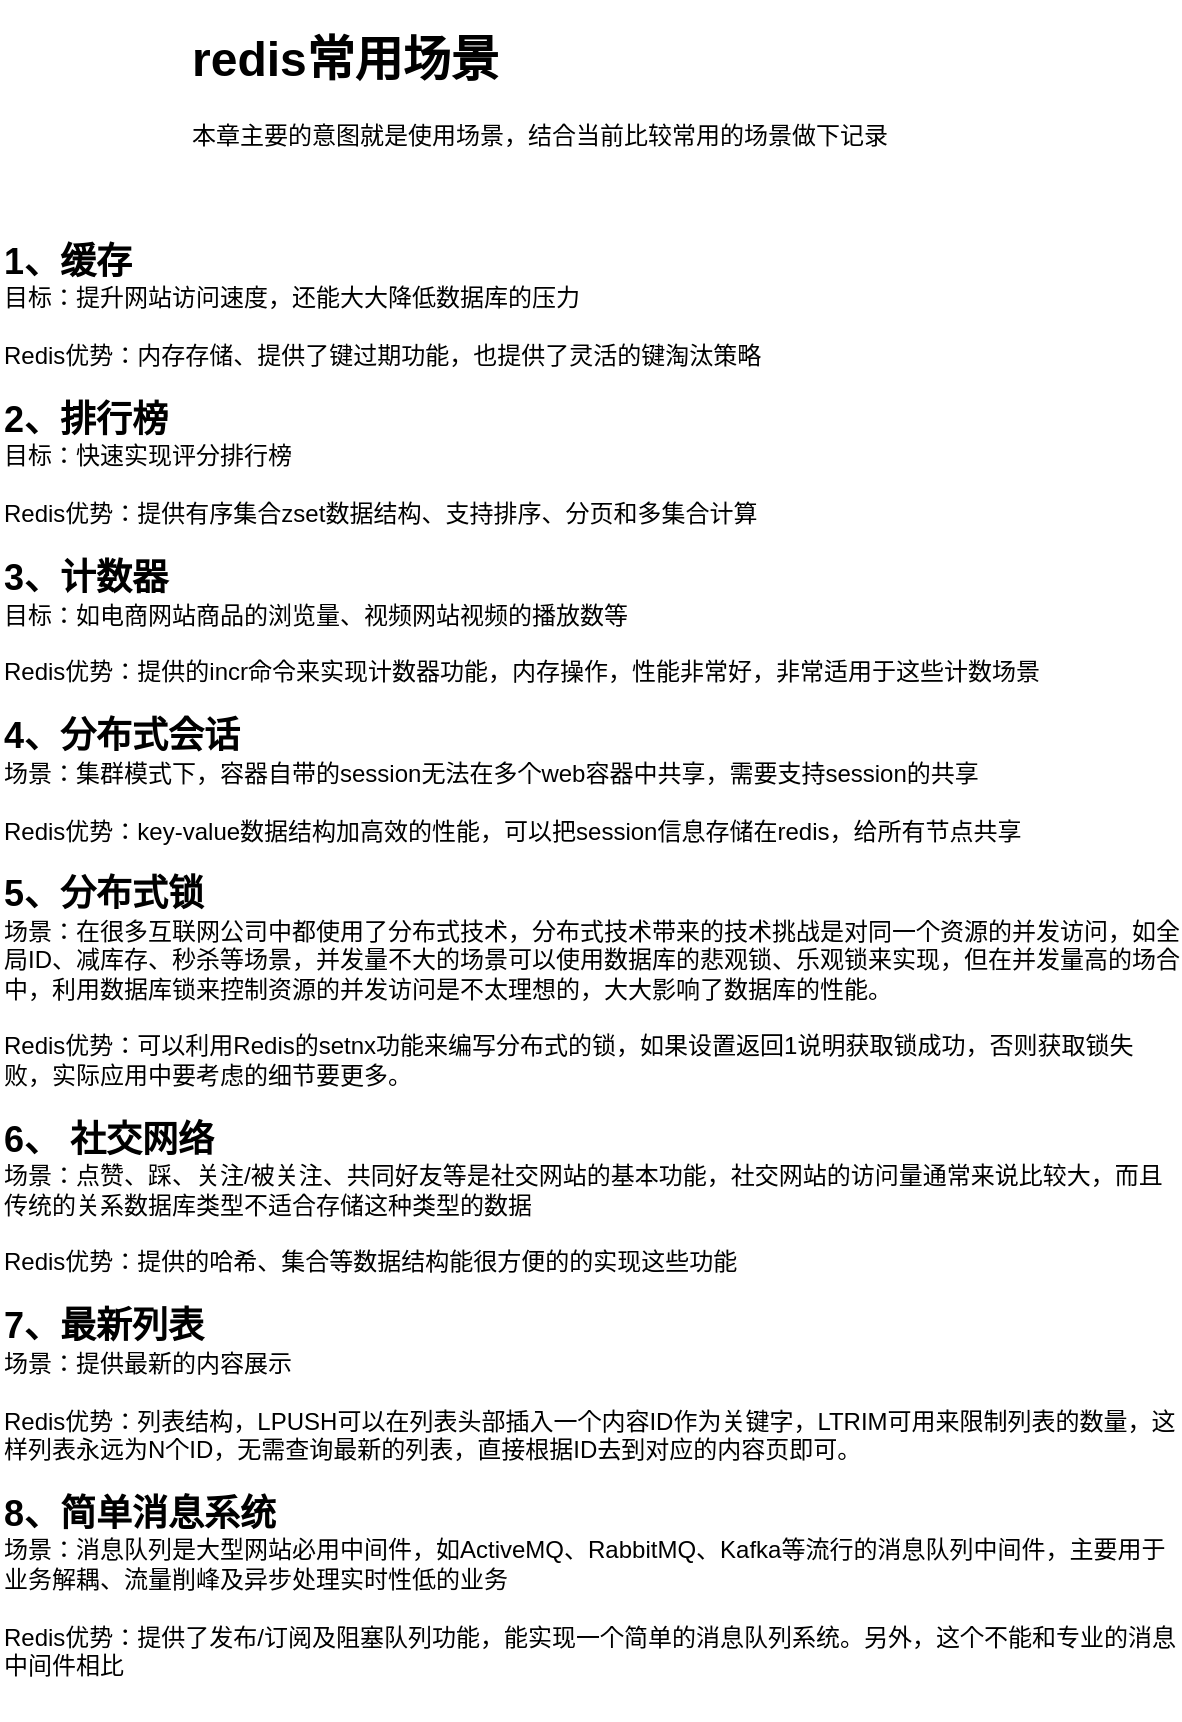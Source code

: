 <mxfile version="13.8.2" type="device"><diagram id="fAngrxzqyd0RiovNMtVN" name="Page-1"><mxGraphModel dx="1426" dy="673" grid="1" gridSize="10" guides="1" tooltips="1" connect="1" arrows="1" fold="1" page="1" pageScale="1" pageWidth="827" pageHeight="1169" math="0" shadow="0"><root><mxCell id="0"/><mxCell id="1" parent="0"/><mxCell id="e_1amIVcUVo_cUzf381R-1" value="&lt;h1&gt;redis常用场景&lt;/h1&gt;&lt;p&gt;本章主要的意图就是使用场景，结合当前比较常用的场景做下记录&lt;/p&gt;" style="text;html=1;strokeColor=none;fillColor=none;spacing=5;spacingTop=-20;whiteSpace=wrap;overflow=hidden;rounded=0;" vertex="1" parent="1"><mxGeometry x="210" y="20" width="360" height="90" as="geometry"/></mxCell><mxCell id="e_1amIVcUVo_cUzf381R-3" value="&lt;div&gt;&lt;b&gt;&lt;font style=&quot;font-size: 18px&quot;&gt;1、缓存&lt;/font&gt;&lt;/b&gt;&lt;/div&gt;&lt;div&gt;目标：提升网站访问速度，还能大大降低数据库的压力&lt;/div&gt;&lt;div&gt;&lt;br&gt;&lt;/div&gt;&lt;div&gt;Redis优势：内存存储、提供了键过期功能，也提供了灵活的键淘汰策略&lt;/div&gt;&lt;div&gt;&lt;br&gt;&lt;/div&gt;&lt;div&gt;&lt;b&gt;&lt;font style=&quot;font-size: 18px&quot;&gt;2、排行榜&lt;/font&gt;&lt;/b&gt;&lt;/div&gt;&lt;div&gt;目标：快速实现评分排行榜&lt;/div&gt;&lt;div&gt;&lt;br&gt;&lt;/div&gt;&lt;div&gt;Redis优势：提供有序集合zset数据结构、支持排序、分页和多集合计算&lt;/div&gt;&lt;div&gt;&lt;br&gt;&lt;/div&gt;&lt;div&gt;&lt;b&gt;&lt;font style=&quot;font-size: 18px&quot;&gt;3、计数器&lt;/font&gt;&lt;/b&gt;&lt;/div&gt;&lt;div&gt;目标：如电商网站商品的浏览量、视频网站视频的播放数等&lt;/div&gt;&lt;div&gt;&lt;br&gt;&lt;/div&gt;&lt;div&gt;Redis优势：提供的incr命令来实现计数器功能，内存操作，性能非常好，非常适用于这些计数场景&lt;/div&gt;&lt;div&gt;&lt;br&gt;&lt;/div&gt;&lt;div&gt;&lt;font style=&quot;font-size: 18px&quot;&gt;&lt;b&gt;4、分布式会话&lt;/b&gt;&lt;/font&gt;&lt;/div&gt;&lt;div&gt;场景：集群模式下，容器自带的session无法在多个web容器中共享，需要支持session的共享&lt;/div&gt;&lt;div&gt;&lt;br&gt;&lt;/div&gt;&lt;div&gt;Redis优势：key-value数据结构加高效的性能，可以把session信息存储在redis，给所有节点共享&lt;/div&gt;&lt;div&gt;&lt;br&gt;&lt;/div&gt;&lt;div&gt;&lt;font style=&quot;font-size: 18px&quot;&gt;&lt;b&gt;5、分布式锁&lt;/b&gt;&lt;/font&gt;&lt;/div&gt;&lt;div&gt;场景：在很多互联网公司中都使用了分布式技术，分布式技术带来的技术挑战是对同一个资源的并发访问，如全局ID、减库存、秒杀等场景，并发量不大的场景可以使用数据库的悲观锁、乐观锁来实现，但在并发量高的场合中，利用数据库锁来控制资源的并发访问是不太理想的，大大影响了数据库&lt;span&gt;的性能。&lt;/span&gt;&lt;/div&gt;&lt;div&gt;&lt;span&gt;&lt;br&gt;&lt;/span&gt;&lt;/div&gt;&lt;div&gt;&lt;span&gt;Redis优势：可以利用Redis的setnx功能来编写分布式的锁，如果设置返回1说明获取锁成功，否则获取锁失败，实际应用中要考虑的细节要更多。&lt;/span&gt;&lt;br&gt;&lt;/div&gt;&lt;div&gt;&lt;br&gt;&lt;/div&gt;&lt;div&gt;&lt;b&gt;&lt;font style=&quot;font-size: 18px&quot;&gt;6、 社交网络&lt;/font&gt;&lt;/b&gt;&lt;/div&gt;&lt;div&gt;场景：点赞、踩、关注/被关注、共同好友等是社交网站的基本功能，社交网站的访问量通常来说比较大，而且传统的关系数据库类型不适合存储这种类型的数据&lt;/div&gt;&lt;div&gt;&lt;br&gt;&lt;/div&gt;&lt;div&gt;Redis优势：提供的哈希、集合等数据结构能很方便的的实现这些功能&lt;/div&gt;&lt;div&gt;&lt;br&gt;&lt;/div&gt;&lt;div&gt;&lt;font style=&quot;font-size: 18px&quot;&gt;&lt;b&gt;7、最新列表&lt;/b&gt;&lt;/font&gt;&lt;/div&gt;&lt;div&gt;场景：提供最新的内容展示&lt;/div&gt;&lt;div&gt;&lt;br&gt;&lt;/div&gt;&lt;div&gt;Redis优势：列表结构，LPUSH可以在列表头部插入一个内容ID作为关键字，LTRIM可用来限制列表的数量，这样列表永远为N个ID，无需查询最新的列表，直接根据ID去到对应的内容页即可。&lt;/div&gt;&lt;div&gt;&lt;br&gt;&lt;/div&gt;&lt;div&gt;&lt;b&gt;&lt;font style=&quot;font-size: 18px&quot;&gt;8、简单消息系统&lt;/font&gt;&lt;/b&gt;&lt;/div&gt;&lt;div&gt;场景：消息队列是大型网站必用中间件，如ActiveMQ、RabbitMQ、Kafka等流行的消息队列中间件，主要用于业务解耦、流量削峰及异步处理实时性低的业务&lt;/div&gt;&lt;div&gt;&lt;br&gt;&lt;/div&gt;&lt;div&gt;Redis优势：提供了发布/订阅及阻塞队列功能，能实现一个简单的消息队列系统。另外，这个不能和专业的消息中间件相比&lt;/div&gt;" style="text;html=1;strokeColor=none;fillColor=none;align=left;verticalAlign=middle;whiteSpace=wrap;rounded=0;" vertex="1" parent="1"><mxGeometry x="119" y="110" width="590" height="760" as="geometry"/></mxCell></root></mxGraphModel></diagram></mxfile>